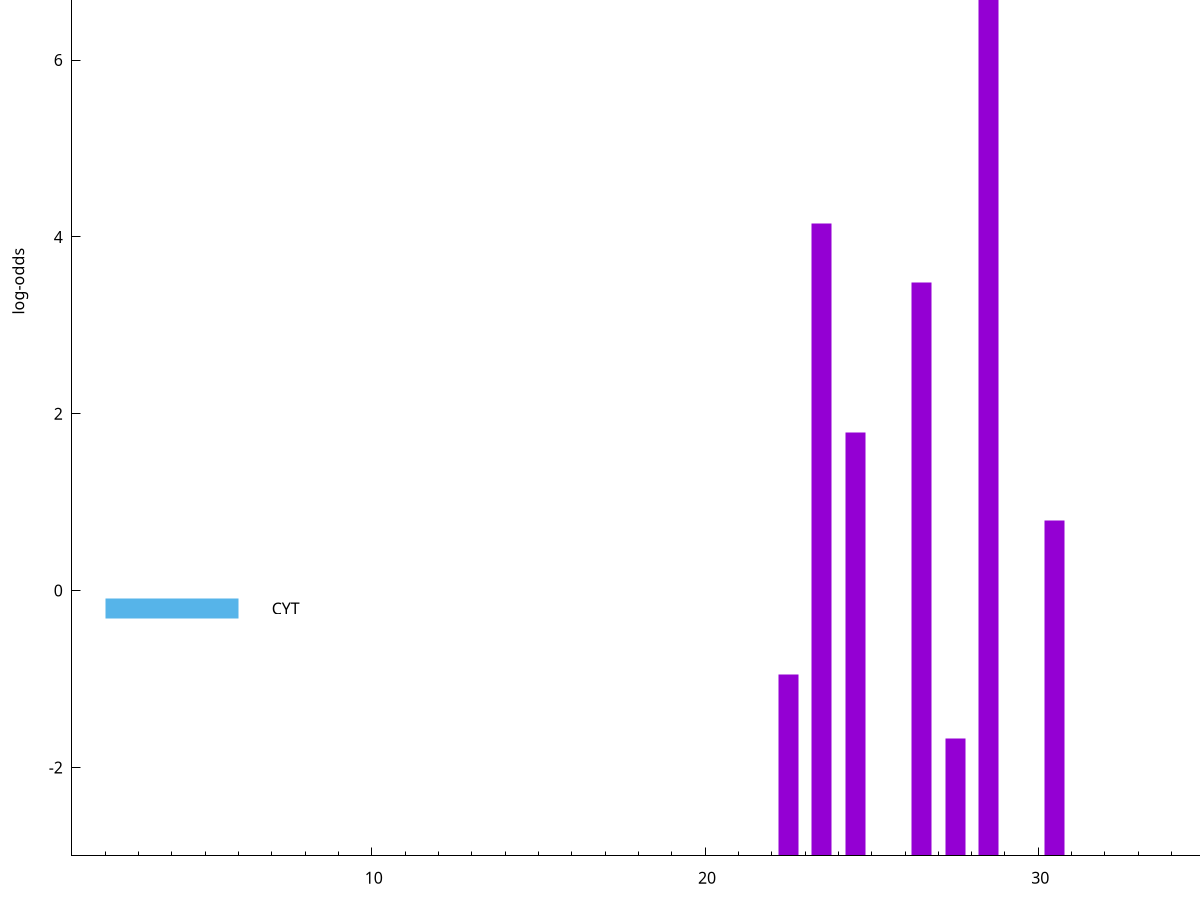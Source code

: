 set title "LipoP predictions for SRR4017825.gff"
set size 2., 1.4
set xrange [1:70] 
set mxtics 10
set yrange [-3:10]
set y2range [0:13]
set ylabel "log-odds"
set term postscript eps color solid "Helvetica" 30
set output "SRR4017825.gff31.eps"
set arrow from 2,8.31082 to 6,8.31082 nohead lt 1 lw 20
set label "SpI" at 7,8.31082
set arrow from 2,-0.200913 to 6,-0.200913 nohead lt 3 lw 20
set label "CYT" at 7,-0.200913
set arrow from 2,8.31082 to 6,8.31082 nohead lt 1 lw 20
set label "SpI" at 7,8.31082
# NOTE: The scores below are the log-odds scores with the threshold
# NOTE: subtracted (a hack to make gnuplot make the histogram all
# NOTE: look nice).
plot "-" axes x1y2 title "" with impulses lt 1 lw 20
28.500000 11.141390
23.500000 7.153060
26.500000 6.481020
24.500000 4.790650
30.500000 3.794304
22.500000 2.050485
27.500000 1.326380
e
exit
